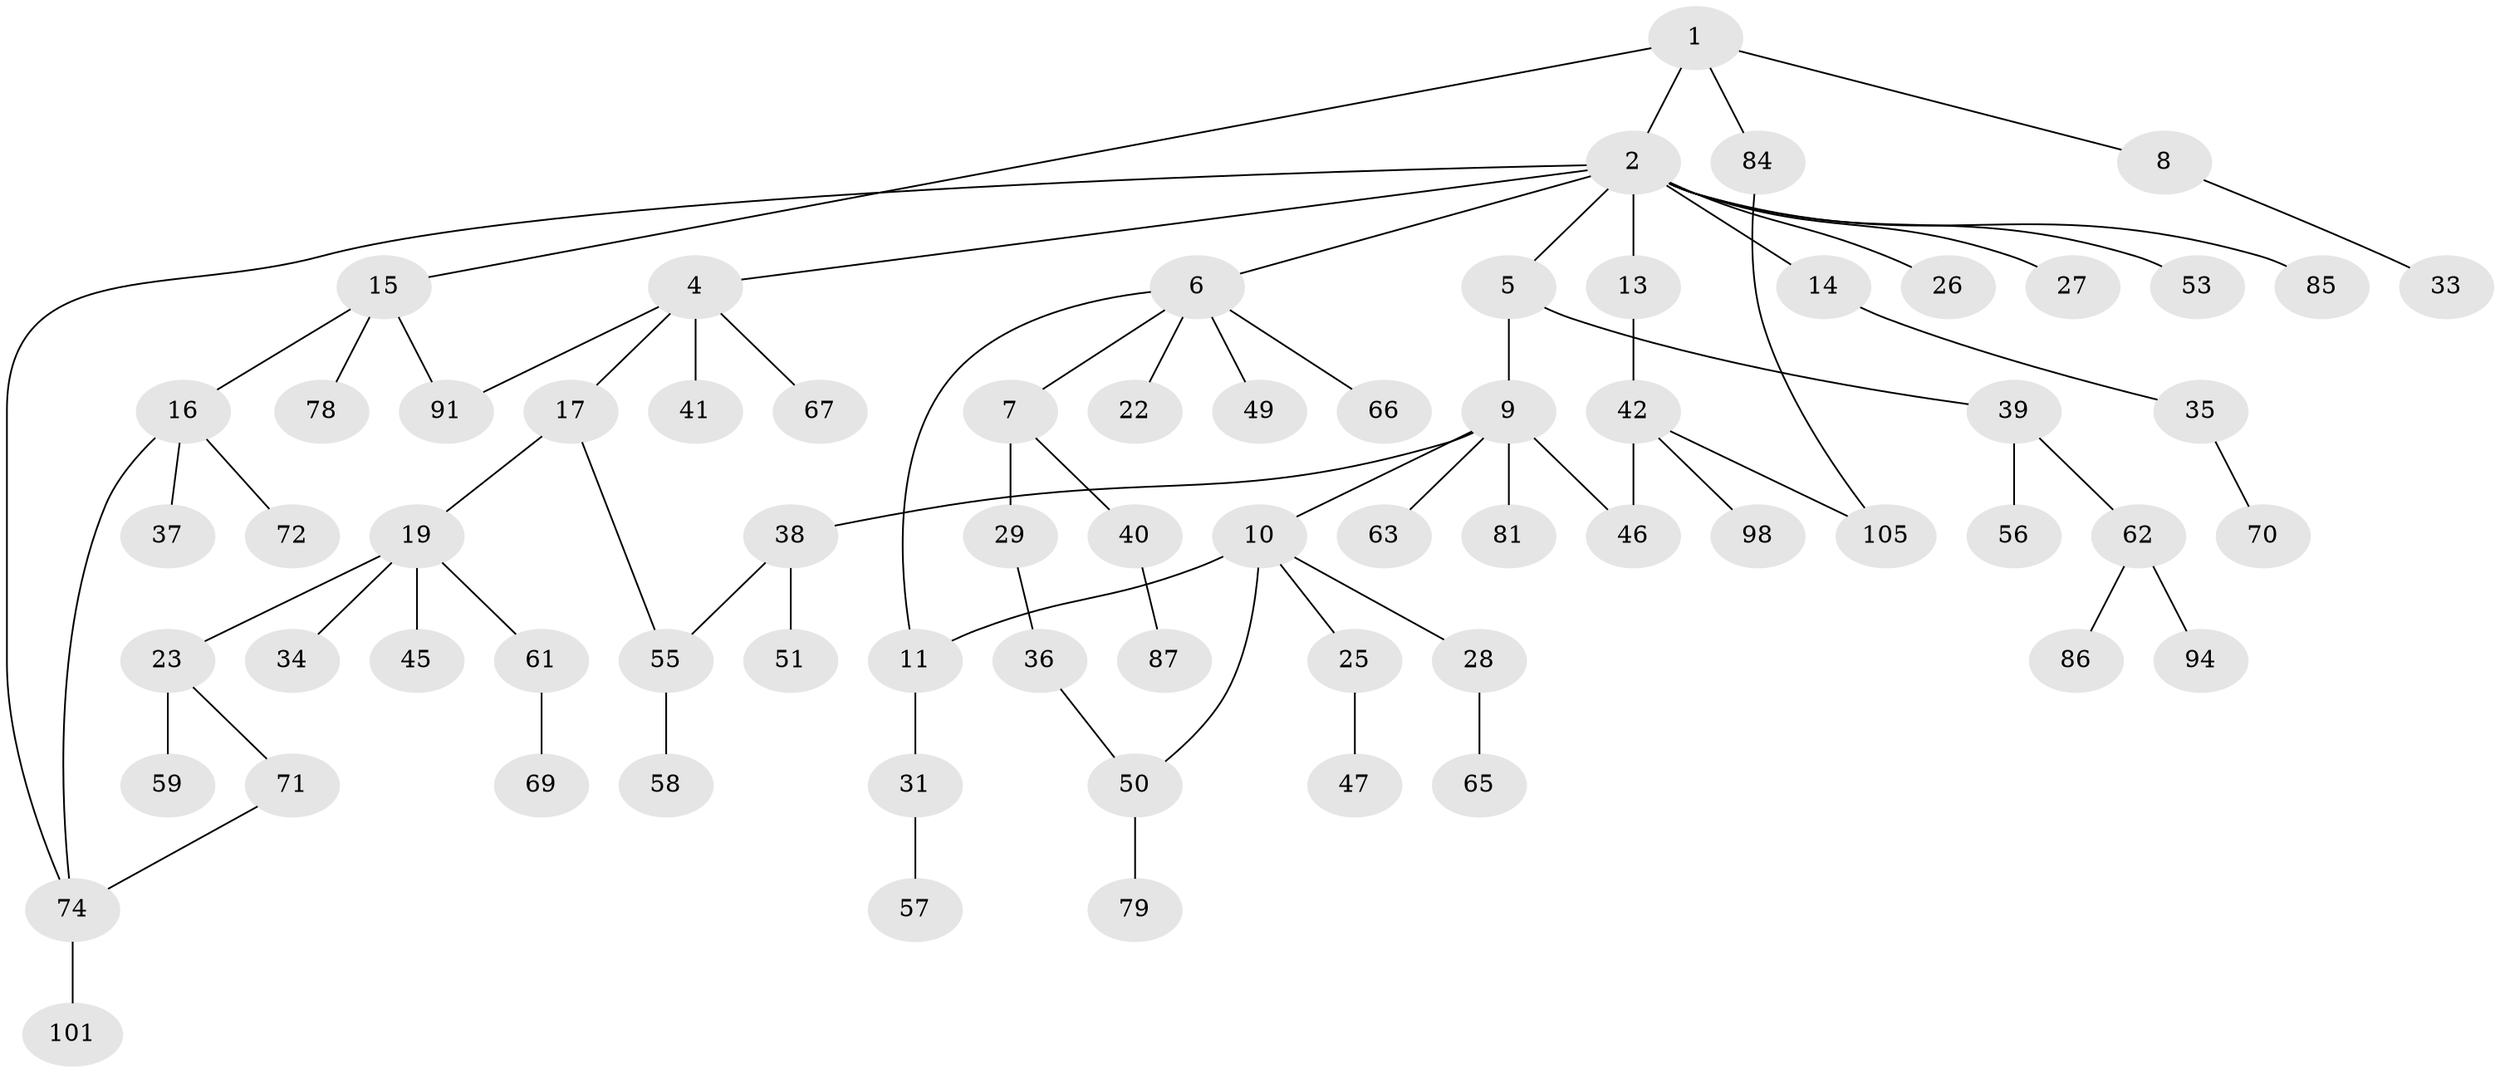 // Generated by graph-tools (version 1.1) at 2025/51/02/27/25 19:51:37]
// undirected, 69 vertices, 76 edges
graph export_dot {
graph [start="1"]
  node [color=gray90,style=filled];
  1;
  2 [super="+3"];
  4 [super="+76"];
  5 [super="+90"];
  6 [super="+60"];
  7 [super="+30"];
  8 [super="+24"];
  9 [super="+12"];
  10 [super="+18"];
  11 [super="+48"];
  13;
  14;
  15 [super="+32"];
  16 [super="+104"];
  17 [super="+21"];
  19 [super="+20"];
  22 [super="+75"];
  23 [super="+43"];
  25 [super="+52"];
  26 [super="+97"];
  27 [super="+95"];
  28 [super="+82"];
  29;
  31 [super="+44"];
  33;
  34;
  35;
  36 [super="+93"];
  37;
  38 [super="+88"];
  39 [super="+77"];
  40 [super="+64"];
  41;
  42 [super="+73"];
  45;
  46 [super="+54"];
  47 [super="+102"];
  49;
  50;
  51;
  53;
  55;
  56;
  57 [super="+89"];
  58;
  59 [super="+103"];
  61;
  62 [super="+68"];
  63;
  65;
  66;
  67 [super="+100"];
  69;
  70 [super="+80"];
  71;
  72;
  74 [super="+83"];
  78;
  79;
  81;
  84 [super="+92"];
  85;
  86;
  87 [super="+96"];
  91;
  94 [super="+99"];
  98;
  101;
  105;
  1 -- 2;
  1 -- 8;
  1 -- 15;
  1 -- 84;
  2 -- 4;
  2 -- 5;
  2 -- 6;
  2 -- 26;
  2 -- 27;
  2 -- 53;
  2 -- 85;
  2 -- 13;
  2 -- 74;
  2 -- 14;
  4 -- 17;
  4 -- 41;
  4 -- 67;
  4 -- 91;
  5 -- 9;
  5 -- 39;
  6 -- 7;
  6 -- 11;
  6 -- 22;
  6 -- 49;
  6 -- 66;
  7 -- 29;
  7 -- 40;
  8 -- 33;
  9 -- 10;
  9 -- 38;
  9 -- 81;
  9 -- 46;
  9 -- 63;
  10 -- 25;
  10 -- 28;
  10 -- 11;
  10 -- 50;
  11 -- 31;
  13 -- 42;
  14 -- 35;
  15 -- 16;
  15 -- 78;
  15 -- 91;
  16 -- 37;
  16 -- 72;
  16 -- 74;
  17 -- 19;
  17 -- 55;
  19 -- 23;
  19 -- 34;
  19 -- 45;
  19 -- 61;
  23 -- 59;
  23 -- 71;
  25 -- 47;
  28 -- 65;
  29 -- 36;
  31 -- 57;
  35 -- 70;
  36 -- 50;
  38 -- 51;
  38 -- 55;
  39 -- 56;
  39 -- 62;
  40 -- 87;
  42 -- 105;
  42 -- 98;
  42 -- 46;
  50 -- 79;
  55 -- 58;
  61 -- 69;
  62 -- 94;
  62 -- 86;
  71 -- 74;
  74 -- 101;
  84 -- 105;
}
